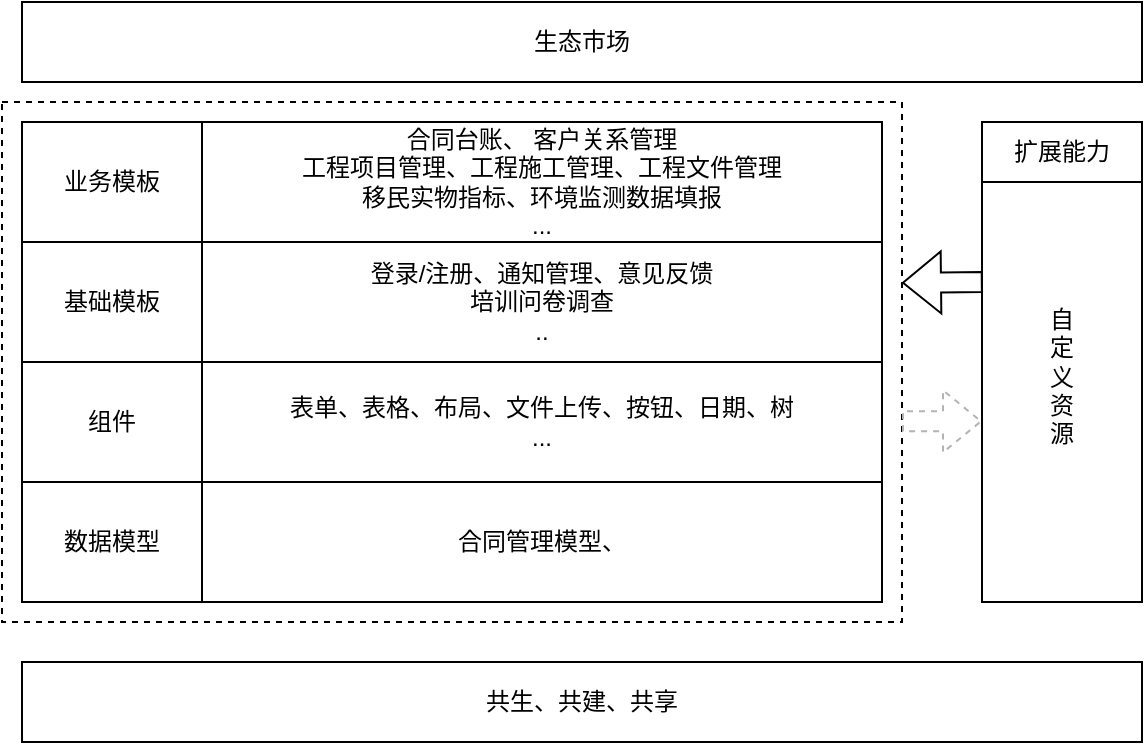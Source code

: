 <mxfile version="24.4.6" type="github">
  <diagram name="第 1 页" id="MpXaoYPO6luv1ldQTwg9">
    <mxGraphModel dx="1247" dy="678" grid="1" gridSize="10" guides="1" tooltips="1" connect="1" arrows="1" fold="1" page="1" pageScale="1" pageWidth="827" pageHeight="1169" math="0" shadow="0">
      <root>
        <mxCell id="0" />
        <mxCell id="1" parent="0" />
        <mxCell id="NqTBhjHdbSAGehKnNRe5-13" value="" style="rounded=0;whiteSpace=wrap;html=1;dashed=1;" vertex="1" parent="1">
          <mxGeometry x="150" y="110" width="450" height="260" as="geometry" />
        </mxCell>
        <mxCell id="mtS-2dEVLKQGBcQQ_Z3P-2" value="合同管理模型、" style="rounded=0;whiteSpace=wrap;html=1;" parent="1" vertex="1">
          <mxGeometry x="250" y="300" width="340" height="60" as="geometry" />
        </mxCell>
        <mxCell id="mtS-2dEVLKQGBcQQ_Z3P-3" value="表单、表格、布局、文件上传、按钮、日期、树&lt;div&gt;...&lt;/div&gt;" style="rounded=0;whiteSpace=wrap;html=1;" parent="1" vertex="1">
          <mxGeometry x="250" y="240" width="340" height="60" as="geometry" />
        </mxCell>
        <mxCell id="mtS-2dEVLKQGBcQQ_Z3P-4" value="登录/注册、通知管理、意见反馈&lt;div&gt;培训问卷调查&lt;/div&gt;&lt;div&gt;..&lt;/div&gt;" style="rounded=0;whiteSpace=wrap;html=1;" parent="1" vertex="1">
          <mxGeometry x="250" y="180" width="340" height="60" as="geometry" />
        </mxCell>
        <mxCell id="mtS-2dEVLKQGBcQQ_Z3P-5" value="合同台账、 客户关系管理&lt;div&gt;工程项目管理、工程施工管理、工程文件管理&lt;/div&gt;&lt;div&gt;移民实物指标、&lt;span style=&quot;background-color: initial;&quot;&gt;环境监测数据填报&lt;/span&gt;&lt;/div&gt;&lt;div&gt;&lt;span style=&quot;background-color: initial;&quot;&gt;...&lt;/span&gt;&lt;/div&gt;" style="rounded=0;whiteSpace=wrap;html=1;" parent="1" vertex="1">
          <mxGeometry x="250" y="120" width="340" height="60" as="geometry" />
        </mxCell>
        <mxCell id="NqTBhjHdbSAGehKnNRe5-1" value="&lt;div&gt;&lt;br&gt;&lt;/div&gt;&lt;div&gt;自&lt;div&gt;定&lt;/div&gt;&lt;div&gt;义&lt;/div&gt;&lt;/div&gt;&lt;div&gt;资&lt;/div&gt;&lt;div&gt;源&lt;/div&gt;" style="rounded=0;whiteSpace=wrap;html=1;" vertex="1" parent="1">
          <mxGeometry x="640" y="120" width="80" height="240" as="geometry" />
        </mxCell>
        <mxCell id="NqTBhjHdbSAGehKnNRe5-2" value="共生、共建、共享" style="rounded=0;whiteSpace=wrap;html=1;" vertex="1" parent="1">
          <mxGeometry x="160" y="390" width="560" height="40" as="geometry" />
        </mxCell>
        <mxCell id="NqTBhjHdbSAGehKnNRe5-3" value="业务模板" style="rounded=0;whiteSpace=wrap;html=1;" vertex="1" parent="1">
          <mxGeometry x="160" y="120" width="90" height="60" as="geometry" />
        </mxCell>
        <mxCell id="NqTBhjHdbSAGehKnNRe5-4" value="基础模板" style="rounded=0;whiteSpace=wrap;html=1;" vertex="1" parent="1">
          <mxGeometry x="160" y="180" width="90" height="60" as="geometry" />
        </mxCell>
        <mxCell id="NqTBhjHdbSAGehKnNRe5-5" value="组件" style="rounded=0;whiteSpace=wrap;html=1;" vertex="1" parent="1">
          <mxGeometry x="160" y="240" width="90" height="60" as="geometry" />
        </mxCell>
        <mxCell id="NqTBhjHdbSAGehKnNRe5-6" value="数据模型" style="rounded=0;whiteSpace=wrap;html=1;" vertex="1" parent="1">
          <mxGeometry x="160" y="300" width="90" height="60" as="geometry" />
        </mxCell>
        <mxCell id="NqTBhjHdbSAGehKnNRe5-8" value="生态市场" style="rounded=0;whiteSpace=wrap;html=1;" vertex="1" parent="1">
          <mxGeometry x="160" y="60" width="560" height="40" as="geometry" />
        </mxCell>
        <mxCell id="NqTBhjHdbSAGehKnNRe5-9" value="扩展能力" style="rounded=0;whiteSpace=wrap;html=1;" vertex="1" parent="1">
          <mxGeometry x="640" y="120" width="80" height="30" as="geometry" />
        </mxCell>
        <mxCell id="NqTBhjHdbSAGehKnNRe5-11" value="" style="shape=flexArrow;endArrow=classic;html=1;rounded=0;entryX=0;entryY=0.75;entryDx=0;entryDy=0;dashed=1;strokeColor=#B3B3B3;" edge="1" parent="1">
          <mxGeometry width="50" height="50" relative="1" as="geometry">
            <mxPoint x="600" y="269.66" as="sourcePoint" />
            <mxPoint x="640.0" y="269.66" as="targetPoint" />
          </mxGeometry>
        </mxCell>
        <mxCell id="NqTBhjHdbSAGehKnNRe5-12" value="" style="shape=flexArrow;endArrow=classic;html=1;rounded=0;entryX=1;entryY=0.667;entryDx=0;entryDy=0;entryPerimeter=0;exitX=0.005;exitY=0.415;exitDx=0;exitDy=0;exitPerimeter=0;" edge="1" parent="1">
          <mxGeometry width="50" height="50" relative="1" as="geometry">
            <mxPoint x="640.4" y="200.0" as="sourcePoint" />
            <mxPoint x="600.0" y="200.42" as="targetPoint" />
          </mxGeometry>
        </mxCell>
      </root>
    </mxGraphModel>
  </diagram>
</mxfile>
